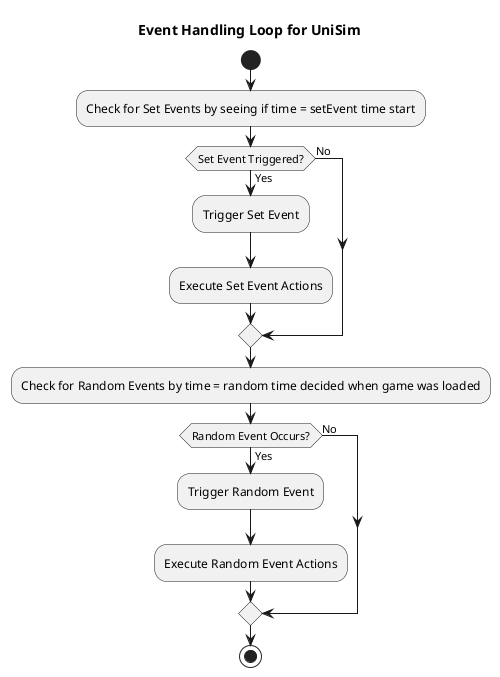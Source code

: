 @startuml
title Event Handling Loop for UniSim

start

' Event Handling Loop
:Check for Set Events by seeing if time = setEvent time start;
if (Set Event Triggered?) then (Yes)
    :Trigger Set Event;
    :Execute Set Event Actions;
else (No)
endif

:Check for Random Events by time = random time decided when game was loaded;
if (Random Event Occurs?) then (Yes)
    :Trigger Random Event;
    :Execute Random Event Actions;
else (No)
endif

stop
@enduml
